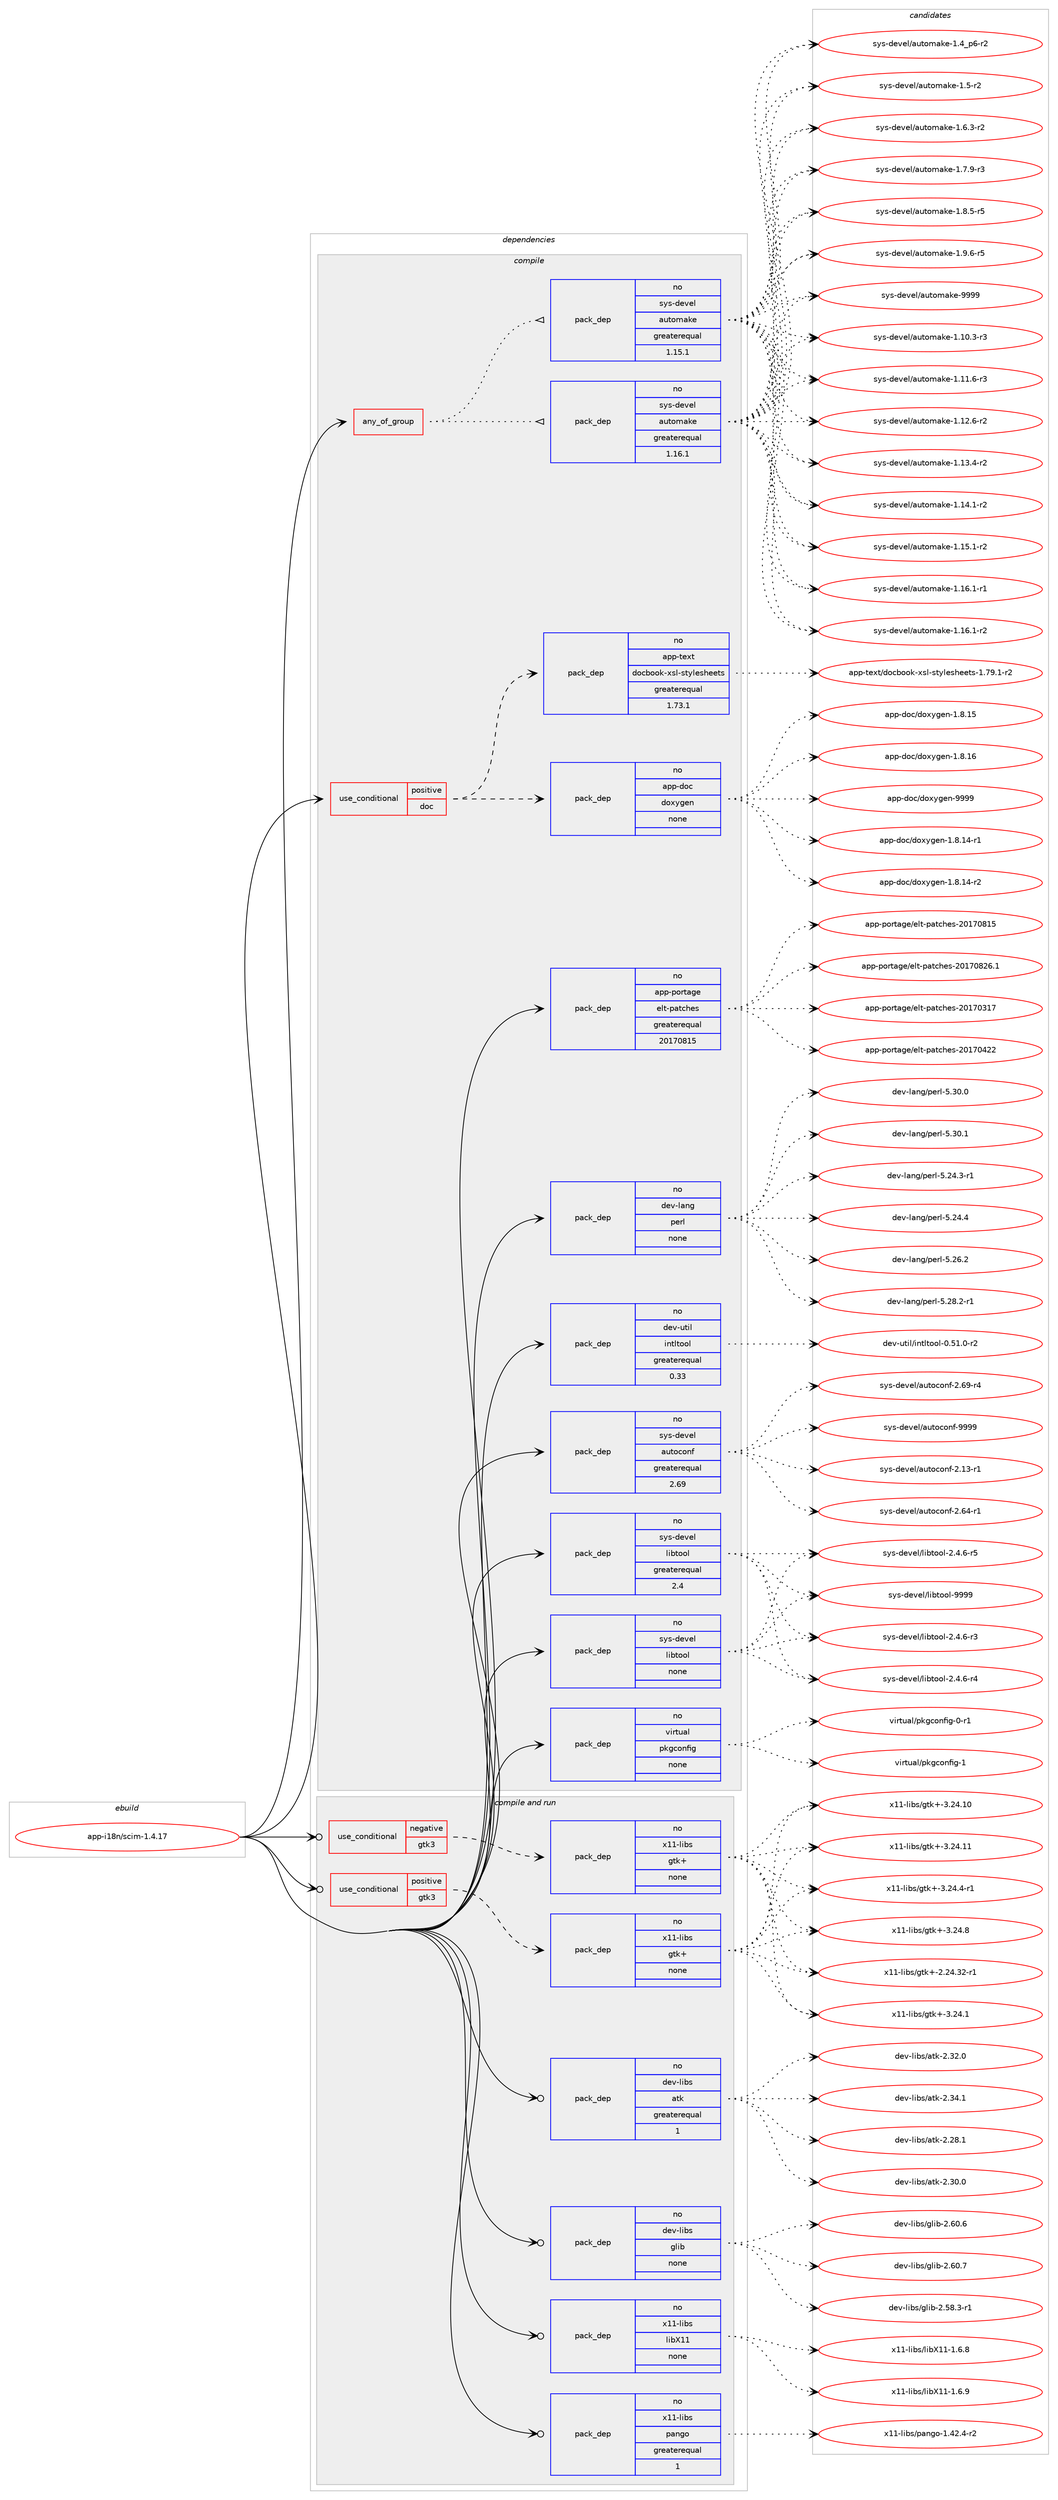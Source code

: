 digraph prolog {

# *************
# Graph options
# *************

newrank=true;
concentrate=true;
compound=true;
graph [rankdir=LR,fontname=Helvetica,fontsize=10,ranksep=1.5];#, ranksep=2.5, nodesep=0.2];
edge  [arrowhead=vee];
node  [fontname=Helvetica,fontsize=10];

# **********
# The ebuild
# **********

subgraph cluster_leftcol {
color=gray;
rank=same;
label=<<i>ebuild</i>>;
id [label="app-i18n/scim-1.4.17", color=red, width=4, href="../app-i18n/scim-1.4.17.svg"];
}

# ****************
# The dependencies
# ****************

subgraph cluster_midcol {
color=gray;
label=<<i>dependencies</i>>;
subgraph cluster_compile {
fillcolor="#eeeeee";
style=filled;
label=<<i>compile</i>>;
subgraph any8617 {
dependency495572 [label=<<TABLE BORDER="0" CELLBORDER="1" CELLSPACING="0" CELLPADDING="4"><TR><TD CELLPADDING="10">any_of_group</TD></TR></TABLE>>, shape=none, color=red];subgraph pack368210 {
dependency495573 [label=<<TABLE BORDER="0" CELLBORDER="1" CELLSPACING="0" CELLPADDING="4" WIDTH="220"><TR><TD ROWSPAN="6" CELLPADDING="30">pack_dep</TD></TR><TR><TD WIDTH="110">no</TD></TR><TR><TD>sys-devel</TD></TR><TR><TD>automake</TD></TR><TR><TD>greaterequal</TD></TR><TR><TD>1.16.1</TD></TR></TABLE>>, shape=none, color=blue];
}
dependency495572:e -> dependency495573:w [weight=20,style="dotted",arrowhead="oinv"];
subgraph pack368211 {
dependency495574 [label=<<TABLE BORDER="0" CELLBORDER="1" CELLSPACING="0" CELLPADDING="4" WIDTH="220"><TR><TD ROWSPAN="6" CELLPADDING="30">pack_dep</TD></TR><TR><TD WIDTH="110">no</TD></TR><TR><TD>sys-devel</TD></TR><TR><TD>automake</TD></TR><TR><TD>greaterequal</TD></TR><TR><TD>1.15.1</TD></TR></TABLE>>, shape=none, color=blue];
}
dependency495572:e -> dependency495574:w [weight=20,style="dotted",arrowhead="oinv"];
}
id:e -> dependency495572:w [weight=20,style="solid",arrowhead="vee"];
subgraph cond118433 {
dependency495575 [label=<<TABLE BORDER="0" CELLBORDER="1" CELLSPACING="0" CELLPADDING="4"><TR><TD ROWSPAN="3" CELLPADDING="10">use_conditional</TD></TR><TR><TD>positive</TD></TR><TR><TD>doc</TD></TR></TABLE>>, shape=none, color=red];
subgraph pack368212 {
dependency495576 [label=<<TABLE BORDER="0" CELLBORDER="1" CELLSPACING="0" CELLPADDING="4" WIDTH="220"><TR><TD ROWSPAN="6" CELLPADDING="30">pack_dep</TD></TR><TR><TD WIDTH="110">no</TD></TR><TR><TD>app-doc</TD></TR><TR><TD>doxygen</TD></TR><TR><TD>none</TD></TR><TR><TD></TD></TR></TABLE>>, shape=none, color=blue];
}
dependency495575:e -> dependency495576:w [weight=20,style="dashed",arrowhead="vee"];
subgraph pack368213 {
dependency495577 [label=<<TABLE BORDER="0" CELLBORDER="1" CELLSPACING="0" CELLPADDING="4" WIDTH="220"><TR><TD ROWSPAN="6" CELLPADDING="30">pack_dep</TD></TR><TR><TD WIDTH="110">no</TD></TR><TR><TD>app-text</TD></TR><TR><TD>docbook-xsl-stylesheets</TD></TR><TR><TD>greaterequal</TD></TR><TR><TD>1.73.1</TD></TR></TABLE>>, shape=none, color=blue];
}
dependency495575:e -> dependency495577:w [weight=20,style="dashed",arrowhead="vee"];
}
id:e -> dependency495575:w [weight=20,style="solid",arrowhead="vee"];
subgraph pack368214 {
dependency495578 [label=<<TABLE BORDER="0" CELLBORDER="1" CELLSPACING="0" CELLPADDING="4" WIDTH="220"><TR><TD ROWSPAN="6" CELLPADDING="30">pack_dep</TD></TR><TR><TD WIDTH="110">no</TD></TR><TR><TD>app-portage</TD></TR><TR><TD>elt-patches</TD></TR><TR><TD>greaterequal</TD></TR><TR><TD>20170815</TD></TR></TABLE>>, shape=none, color=blue];
}
id:e -> dependency495578:w [weight=20,style="solid",arrowhead="vee"];
subgraph pack368215 {
dependency495579 [label=<<TABLE BORDER="0" CELLBORDER="1" CELLSPACING="0" CELLPADDING="4" WIDTH="220"><TR><TD ROWSPAN="6" CELLPADDING="30">pack_dep</TD></TR><TR><TD WIDTH="110">no</TD></TR><TR><TD>dev-lang</TD></TR><TR><TD>perl</TD></TR><TR><TD>none</TD></TR><TR><TD></TD></TR></TABLE>>, shape=none, color=blue];
}
id:e -> dependency495579:w [weight=20,style="solid",arrowhead="vee"];
subgraph pack368216 {
dependency495580 [label=<<TABLE BORDER="0" CELLBORDER="1" CELLSPACING="0" CELLPADDING="4" WIDTH="220"><TR><TD ROWSPAN="6" CELLPADDING="30">pack_dep</TD></TR><TR><TD WIDTH="110">no</TD></TR><TR><TD>dev-util</TD></TR><TR><TD>intltool</TD></TR><TR><TD>greaterequal</TD></TR><TR><TD>0.33</TD></TR></TABLE>>, shape=none, color=blue];
}
id:e -> dependency495580:w [weight=20,style="solid",arrowhead="vee"];
subgraph pack368217 {
dependency495581 [label=<<TABLE BORDER="0" CELLBORDER="1" CELLSPACING="0" CELLPADDING="4" WIDTH="220"><TR><TD ROWSPAN="6" CELLPADDING="30">pack_dep</TD></TR><TR><TD WIDTH="110">no</TD></TR><TR><TD>sys-devel</TD></TR><TR><TD>autoconf</TD></TR><TR><TD>greaterequal</TD></TR><TR><TD>2.69</TD></TR></TABLE>>, shape=none, color=blue];
}
id:e -> dependency495581:w [weight=20,style="solid",arrowhead="vee"];
subgraph pack368218 {
dependency495582 [label=<<TABLE BORDER="0" CELLBORDER="1" CELLSPACING="0" CELLPADDING="4" WIDTH="220"><TR><TD ROWSPAN="6" CELLPADDING="30">pack_dep</TD></TR><TR><TD WIDTH="110">no</TD></TR><TR><TD>sys-devel</TD></TR><TR><TD>libtool</TD></TR><TR><TD>greaterequal</TD></TR><TR><TD>2.4</TD></TR></TABLE>>, shape=none, color=blue];
}
id:e -> dependency495582:w [weight=20,style="solid",arrowhead="vee"];
subgraph pack368219 {
dependency495583 [label=<<TABLE BORDER="0" CELLBORDER="1" CELLSPACING="0" CELLPADDING="4" WIDTH="220"><TR><TD ROWSPAN="6" CELLPADDING="30">pack_dep</TD></TR><TR><TD WIDTH="110">no</TD></TR><TR><TD>sys-devel</TD></TR><TR><TD>libtool</TD></TR><TR><TD>none</TD></TR><TR><TD></TD></TR></TABLE>>, shape=none, color=blue];
}
id:e -> dependency495583:w [weight=20,style="solid",arrowhead="vee"];
subgraph pack368220 {
dependency495584 [label=<<TABLE BORDER="0" CELLBORDER="1" CELLSPACING="0" CELLPADDING="4" WIDTH="220"><TR><TD ROWSPAN="6" CELLPADDING="30">pack_dep</TD></TR><TR><TD WIDTH="110">no</TD></TR><TR><TD>virtual</TD></TR><TR><TD>pkgconfig</TD></TR><TR><TD>none</TD></TR><TR><TD></TD></TR></TABLE>>, shape=none, color=blue];
}
id:e -> dependency495584:w [weight=20,style="solid",arrowhead="vee"];
}
subgraph cluster_compileandrun {
fillcolor="#eeeeee";
style=filled;
label=<<i>compile and run</i>>;
subgraph cond118434 {
dependency495585 [label=<<TABLE BORDER="0" CELLBORDER="1" CELLSPACING="0" CELLPADDING="4"><TR><TD ROWSPAN="3" CELLPADDING="10">use_conditional</TD></TR><TR><TD>negative</TD></TR><TR><TD>gtk3</TD></TR></TABLE>>, shape=none, color=red];
subgraph pack368221 {
dependency495586 [label=<<TABLE BORDER="0" CELLBORDER="1" CELLSPACING="0" CELLPADDING="4" WIDTH="220"><TR><TD ROWSPAN="6" CELLPADDING="30">pack_dep</TD></TR><TR><TD WIDTH="110">no</TD></TR><TR><TD>x11-libs</TD></TR><TR><TD>gtk+</TD></TR><TR><TD>none</TD></TR><TR><TD></TD></TR></TABLE>>, shape=none, color=blue];
}
dependency495585:e -> dependency495586:w [weight=20,style="dashed",arrowhead="vee"];
}
id:e -> dependency495585:w [weight=20,style="solid",arrowhead="odotvee"];
subgraph cond118435 {
dependency495587 [label=<<TABLE BORDER="0" CELLBORDER="1" CELLSPACING="0" CELLPADDING="4"><TR><TD ROWSPAN="3" CELLPADDING="10">use_conditional</TD></TR><TR><TD>positive</TD></TR><TR><TD>gtk3</TD></TR></TABLE>>, shape=none, color=red];
subgraph pack368222 {
dependency495588 [label=<<TABLE BORDER="0" CELLBORDER="1" CELLSPACING="0" CELLPADDING="4" WIDTH="220"><TR><TD ROWSPAN="6" CELLPADDING="30">pack_dep</TD></TR><TR><TD WIDTH="110">no</TD></TR><TR><TD>x11-libs</TD></TR><TR><TD>gtk+</TD></TR><TR><TD>none</TD></TR><TR><TD></TD></TR></TABLE>>, shape=none, color=blue];
}
dependency495587:e -> dependency495588:w [weight=20,style="dashed",arrowhead="vee"];
}
id:e -> dependency495587:w [weight=20,style="solid",arrowhead="odotvee"];
subgraph pack368223 {
dependency495589 [label=<<TABLE BORDER="0" CELLBORDER="1" CELLSPACING="0" CELLPADDING="4" WIDTH="220"><TR><TD ROWSPAN="6" CELLPADDING="30">pack_dep</TD></TR><TR><TD WIDTH="110">no</TD></TR><TR><TD>dev-libs</TD></TR><TR><TD>atk</TD></TR><TR><TD>greaterequal</TD></TR><TR><TD>1</TD></TR></TABLE>>, shape=none, color=blue];
}
id:e -> dependency495589:w [weight=20,style="solid",arrowhead="odotvee"];
subgraph pack368224 {
dependency495590 [label=<<TABLE BORDER="0" CELLBORDER="1" CELLSPACING="0" CELLPADDING="4" WIDTH="220"><TR><TD ROWSPAN="6" CELLPADDING="30">pack_dep</TD></TR><TR><TD WIDTH="110">no</TD></TR><TR><TD>dev-libs</TD></TR><TR><TD>glib</TD></TR><TR><TD>none</TD></TR><TR><TD></TD></TR></TABLE>>, shape=none, color=blue];
}
id:e -> dependency495590:w [weight=20,style="solid",arrowhead="odotvee"];
subgraph pack368225 {
dependency495591 [label=<<TABLE BORDER="0" CELLBORDER="1" CELLSPACING="0" CELLPADDING="4" WIDTH="220"><TR><TD ROWSPAN="6" CELLPADDING="30">pack_dep</TD></TR><TR><TD WIDTH="110">no</TD></TR><TR><TD>x11-libs</TD></TR><TR><TD>libX11</TD></TR><TR><TD>none</TD></TR><TR><TD></TD></TR></TABLE>>, shape=none, color=blue];
}
id:e -> dependency495591:w [weight=20,style="solid",arrowhead="odotvee"];
subgraph pack368226 {
dependency495592 [label=<<TABLE BORDER="0" CELLBORDER="1" CELLSPACING="0" CELLPADDING="4" WIDTH="220"><TR><TD ROWSPAN="6" CELLPADDING="30">pack_dep</TD></TR><TR><TD WIDTH="110">no</TD></TR><TR><TD>x11-libs</TD></TR><TR><TD>pango</TD></TR><TR><TD>greaterequal</TD></TR><TR><TD>1</TD></TR></TABLE>>, shape=none, color=blue];
}
id:e -> dependency495592:w [weight=20,style="solid",arrowhead="odotvee"];
}
subgraph cluster_run {
fillcolor="#eeeeee";
style=filled;
label=<<i>run</i>>;
}
}

# **************
# The candidates
# **************

subgraph cluster_choices {
rank=same;
color=gray;
label=<<i>candidates</i>>;

subgraph choice368210 {
color=black;
nodesep=1;
choice11512111545100101118101108479711711611110997107101454946494846514511451 [label="sys-devel/automake-1.10.3-r3", color=red, width=4,href="../sys-devel/automake-1.10.3-r3.svg"];
choice11512111545100101118101108479711711611110997107101454946494946544511451 [label="sys-devel/automake-1.11.6-r3", color=red, width=4,href="../sys-devel/automake-1.11.6-r3.svg"];
choice11512111545100101118101108479711711611110997107101454946495046544511450 [label="sys-devel/automake-1.12.6-r2", color=red, width=4,href="../sys-devel/automake-1.12.6-r2.svg"];
choice11512111545100101118101108479711711611110997107101454946495146524511450 [label="sys-devel/automake-1.13.4-r2", color=red, width=4,href="../sys-devel/automake-1.13.4-r2.svg"];
choice11512111545100101118101108479711711611110997107101454946495246494511450 [label="sys-devel/automake-1.14.1-r2", color=red, width=4,href="../sys-devel/automake-1.14.1-r2.svg"];
choice11512111545100101118101108479711711611110997107101454946495346494511450 [label="sys-devel/automake-1.15.1-r2", color=red, width=4,href="../sys-devel/automake-1.15.1-r2.svg"];
choice11512111545100101118101108479711711611110997107101454946495446494511449 [label="sys-devel/automake-1.16.1-r1", color=red, width=4,href="../sys-devel/automake-1.16.1-r1.svg"];
choice11512111545100101118101108479711711611110997107101454946495446494511450 [label="sys-devel/automake-1.16.1-r2", color=red, width=4,href="../sys-devel/automake-1.16.1-r2.svg"];
choice115121115451001011181011084797117116111109971071014549465295112544511450 [label="sys-devel/automake-1.4_p6-r2", color=red, width=4,href="../sys-devel/automake-1.4_p6-r2.svg"];
choice11512111545100101118101108479711711611110997107101454946534511450 [label="sys-devel/automake-1.5-r2", color=red, width=4,href="../sys-devel/automake-1.5-r2.svg"];
choice115121115451001011181011084797117116111109971071014549465446514511450 [label="sys-devel/automake-1.6.3-r2", color=red, width=4,href="../sys-devel/automake-1.6.3-r2.svg"];
choice115121115451001011181011084797117116111109971071014549465546574511451 [label="sys-devel/automake-1.7.9-r3", color=red, width=4,href="../sys-devel/automake-1.7.9-r3.svg"];
choice115121115451001011181011084797117116111109971071014549465646534511453 [label="sys-devel/automake-1.8.5-r5", color=red, width=4,href="../sys-devel/automake-1.8.5-r5.svg"];
choice115121115451001011181011084797117116111109971071014549465746544511453 [label="sys-devel/automake-1.9.6-r5", color=red, width=4,href="../sys-devel/automake-1.9.6-r5.svg"];
choice115121115451001011181011084797117116111109971071014557575757 [label="sys-devel/automake-9999", color=red, width=4,href="../sys-devel/automake-9999.svg"];
dependency495573:e -> choice11512111545100101118101108479711711611110997107101454946494846514511451:w [style=dotted,weight="100"];
dependency495573:e -> choice11512111545100101118101108479711711611110997107101454946494946544511451:w [style=dotted,weight="100"];
dependency495573:e -> choice11512111545100101118101108479711711611110997107101454946495046544511450:w [style=dotted,weight="100"];
dependency495573:e -> choice11512111545100101118101108479711711611110997107101454946495146524511450:w [style=dotted,weight="100"];
dependency495573:e -> choice11512111545100101118101108479711711611110997107101454946495246494511450:w [style=dotted,weight="100"];
dependency495573:e -> choice11512111545100101118101108479711711611110997107101454946495346494511450:w [style=dotted,weight="100"];
dependency495573:e -> choice11512111545100101118101108479711711611110997107101454946495446494511449:w [style=dotted,weight="100"];
dependency495573:e -> choice11512111545100101118101108479711711611110997107101454946495446494511450:w [style=dotted,weight="100"];
dependency495573:e -> choice115121115451001011181011084797117116111109971071014549465295112544511450:w [style=dotted,weight="100"];
dependency495573:e -> choice11512111545100101118101108479711711611110997107101454946534511450:w [style=dotted,weight="100"];
dependency495573:e -> choice115121115451001011181011084797117116111109971071014549465446514511450:w [style=dotted,weight="100"];
dependency495573:e -> choice115121115451001011181011084797117116111109971071014549465546574511451:w [style=dotted,weight="100"];
dependency495573:e -> choice115121115451001011181011084797117116111109971071014549465646534511453:w [style=dotted,weight="100"];
dependency495573:e -> choice115121115451001011181011084797117116111109971071014549465746544511453:w [style=dotted,weight="100"];
dependency495573:e -> choice115121115451001011181011084797117116111109971071014557575757:w [style=dotted,weight="100"];
}
subgraph choice368211 {
color=black;
nodesep=1;
choice11512111545100101118101108479711711611110997107101454946494846514511451 [label="sys-devel/automake-1.10.3-r3", color=red, width=4,href="../sys-devel/automake-1.10.3-r3.svg"];
choice11512111545100101118101108479711711611110997107101454946494946544511451 [label="sys-devel/automake-1.11.6-r3", color=red, width=4,href="../sys-devel/automake-1.11.6-r3.svg"];
choice11512111545100101118101108479711711611110997107101454946495046544511450 [label="sys-devel/automake-1.12.6-r2", color=red, width=4,href="../sys-devel/automake-1.12.6-r2.svg"];
choice11512111545100101118101108479711711611110997107101454946495146524511450 [label="sys-devel/automake-1.13.4-r2", color=red, width=4,href="../sys-devel/automake-1.13.4-r2.svg"];
choice11512111545100101118101108479711711611110997107101454946495246494511450 [label="sys-devel/automake-1.14.1-r2", color=red, width=4,href="../sys-devel/automake-1.14.1-r2.svg"];
choice11512111545100101118101108479711711611110997107101454946495346494511450 [label="sys-devel/automake-1.15.1-r2", color=red, width=4,href="../sys-devel/automake-1.15.1-r2.svg"];
choice11512111545100101118101108479711711611110997107101454946495446494511449 [label="sys-devel/automake-1.16.1-r1", color=red, width=4,href="../sys-devel/automake-1.16.1-r1.svg"];
choice11512111545100101118101108479711711611110997107101454946495446494511450 [label="sys-devel/automake-1.16.1-r2", color=red, width=4,href="../sys-devel/automake-1.16.1-r2.svg"];
choice115121115451001011181011084797117116111109971071014549465295112544511450 [label="sys-devel/automake-1.4_p6-r2", color=red, width=4,href="../sys-devel/automake-1.4_p6-r2.svg"];
choice11512111545100101118101108479711711611110997107101454946534511450 [label="sys-devel/automake-1.5-r2", color=red, width=4,href="../sys-devel/automake-1.5-r2.svg"];
choice115121115451001011181011084797117116111109971071014549465446514511450 [label="sys-devel/automake-1.6.3-r2", color=red, width=4,href="../sys-devel/automake-1.6.3-r2.svg"];
choice115121115451001011181011084797117116111109971071014549465546574511451 [label="sys-devel/automake-1.7.9-r3", color=red, width=4,href="../sys-devel/automake-1.7.9-r3.svg"];
choice115121115451001011181011084797117116111109971071014549465646534511453 [label="sys-devel/automake-1.8.5-r5", color=red, width=4,href="../sys-devel/automake-1.8.5-r5.svg"];
choice115121115451001011181011084797117116111109971071014549465746544511453 [label="sys-devel/automake-1.9.6-r5", color=red, width=4,href="../sys-devel/automake-1.9.6-r5.svg"];
choice115121115451001011181011084797117116111109971071014557575757 [label="sys-devel/automake-9999", color=red, width=4,href="../sys-devel/automake-9999.svg"];
dependency495574:e -> choice11512111545100101118101108479711711611110997107101454946494846514511451:w [style=dotted,weight="100"];
dependency495574:e -> choice11512111545100101118101108479711711611110997107101454946494946544511451:w [style=dotted,weight="100"];
dependency495574:e -> choice11512111545100101118101108479711711611110997107101454946495046544511450:w [style=dotted,weight="100"];
dependency495574:e -> choice11512111545100101118101108479711711611110997107101454946495146524511450:w [style=dotted,weight="100"];
dependency495574:e -> choice11512111545100101118101108479711711611110997107101454946495246494511450:w [style=dotted,weight="100"];
dependency495574:e -> choice11512111545100101118101108479711711611110997107101454946495346494511450:w [style=dotted,weight="100"];
dependency495574:e -> choice11512111545100101118101108479711711611110997107101454946495446494511449:w [style=dotted,weight="100"];
dependency495574:e -> choice11512111545100101118101108479711711611110997107101454946495446494511450:w [style=dotted,weight="100"];
dependency495574:e -> choice115121115451001011181011084797117116111109971071014549465295112544511450:w [style=dotted,weight="100"];
dependency495574:e -> choice11512111545100101118101108479711711611110997107101454946534511450:w [style=dotted,weight="100"];
dependency495574:e -> choice115121115451001011181011084797117116111109971071014549465446514511450:w [style=dotted,weight="100"];
dependency495574:e -> choice115121115451001011181011084797117116111109971071014549465546574511451:w [style=dotted,weight="100"];
dependency495574:e -> choice115121115451001011181011084797117116111109971071014549465646534511453:w [style=dotted,weight="100"];
dependency495574:e -> choice115121115451001011181011084797117116111109971071014549465746544511453:w [style=dotted,weight="100"];
dependency495574:e -> choice115121115451001011181011084797117116111109971071014557575757:w [style=dotted,weight="100"];
}
subgraph choice368212 {
color=black;
nodesep=1;
choice97112112451001119947100111120121103101110454946564649524511449 [label="app-doc/doxygen-1.8.14-r1", color=red, width=4,href="../app-doc/doxygen-1.8.14-r1.svg"];
choice97112112451001119947100111120121103101110454946564649524511450 [label="app-doc/doxygen-1.8.14-r2", color=red, width=4,href="../app-doc/doxygen-1.8.14-r2.svg"];
choice9711211245100111994710011112012110310111045494656464953 [label="app-doc/doxygen-1.8.15", color=red, width=4,href="../app-doc/doxygen-1.8.15.svg"];
choice9711211245100111994710011112012110310111045494656464954 [label="app-doc/doxygen-1.8.16", color=red, width=4,href="../app-doc/doxygen-1.8.16.svg"];
choice971121124510011199471001111201211031011104557575757 [label="app-doc/doxygen-9999", color=red, width=4,href="../app-doc/doxygen-9999.svg"];
dependency495576:e -> choice97112112451001119947100111120121103101110454946564649524511449:w [style=dotted,weight="100"];
dependency495576:e -> choice97112112451001119947100111120121103101110454946564649524511450:w [style=dotted,weight="100"];
dependency495576:e -> choice9711211245100111994710011112012110310111045494656464953:w [style=dotted,weight="100"];
dependency495576:e -> choice9711211245100111994710011112012110310111045494656464954:w [style=dotted,weight="100"];
dependency495576:e -> choice971121124510011199471001111201211031011104557575757:w [style=dotted,weight="100"];
}
subgraph choice368213 {
color=black;
nodesep=1;
choice97112112451161011201164710011199981111111074512011510845115116121108101115104101101116115454946555746494511450 [label="app-text/docbook-xsl-stylesheets-1.79.1-r2", color=red, width=4,href="../app-text/docbook-xsl-stylesheets-1.79.1-r2.svg"];
dependency495577:e -> choice97112112451161011201164710011199981111111074512011510845115116121108101115104101101116115454946555746494511450:w [style=dotted,weight="100"];
}
subgraph choice368214 {
color=black;
nodesep=1;
choice97112112451121111141169710310147101108116451129711699104101115455048495548514955 [label="app-portage/elt-patches-20170317", color=red, width=4,href="../app-portage/elt-patches-20170317.svg"];
choice97112112451121111141169710310147101108116451129711699104101115455048495548525050 [label="app-portage/elt-patches-20170422", color=red, width=4,href="../app-portage/elt-patches-20170422.svg"];
choice97112112451121111141169710310147101108116451129711699104101115455048495548564953 [label="app-portage/elt-patches-20170815", color=red, width=4,href="../app-portage/elt-patches-20170815.svg"];
choice971121124511211111411697103101471011081164511297116991041011154550484955485650544649 [label="app-portage/elt-patches-20170826.1", color=red, width=4,href="../app-portage/elt-patches-20170826.1.svg"];
dependency495578:e -> choice97112112451121111141169710310147101108116451129711699104101115455048495548514955:w [style=dotted,weight="100"];
dependency495578:e -> choice97112112451121111141169710310147101108116451129711699104101115455048495548525050:w [style=dotted,weight="100"];
dependency495578:e -> choice97112112451121111141169710310147101108116451129711699104101115455048495548564953:w [style=dotted,weight="100"];
dependency495578:e -> choice971121124511211111411697103101471011081164511297116991041011154550484955485650544649:w [style=dotted,weight="100"];
}
subgraph choice368215 {
color=black;
nodesep=1;
choice100101118451089711010347112101114108455346505246514511449 [label="dev-lang/perl-5.24.3-r1", color=red, width=4,href="../dev-lang/perl-5.24.3-r1.svg"];
choice10010111845108971101034711210111410845534650524652 [label="dev-lang/perl-5.24.4", color=red, width=4,href="../dev-lang/perl-5.24.4.svg"];
choice10010111845108971101034711210111410845534650544650 [label="dev-lang/perl-5.26.2", color=red, width=4,href="../dev-lang/perl-5.26.2.svg"];
choice100101118451089711010347112101114108455346505646504511449 [label="dev-lang/perl-5.28.2-r1", color=red, width=4,href="../dev-lang/perl-5.28.2-r1.svg"];
choice10010111845108971101034711210111410845534651484648 [label="dev-lang/perl-5.30.0", color=red, width=4,href="../dev-lang/perl-5.30.0.svg"];
choice10010111845108971101034711210111410845534651484649 [label="dev-lang/perl-5.30.1", color=red, width=4,href="../dev-lang/perl-5.30.1.svg"];
dependency495579:e -> choice100101118451089711010347112101114108455346505246514511449:w [style=dotted,weight="100"];
dependency495579:e -> choice10010111845108971101034711210111410845534650524652:w [style=dotted,weight="100"];
dependency495579:e -> choice10010111845108971101034711210111410845534650544650:w [style=dotted,weight="100"];
dependency495579:e -> choice100101118451089711010347112101114108455346505646504511449:w [style=dotted,weight="100"];
dependency495579:e -> choice10010111845108971101034711210111410845534651484648:w [style=dotted,weight="100"];
dependency495579:e -> choice10010111845108971101034711210111410845534651484649:w [style=dotted,weight="100"];
}
subgraph choice368216 {
color=black;
nodesep=1;
choice1001011184511711610510847105110116108116111111108454846534946484511450 [label="dev-util/intltool-0.51.0-r2", color=red, width=4,href="../dev-util/intltool-0.51.0-r2.svg"];
dependency495580:e -> choice1001011184511711610510847105110116108116111111108454846534946484511450:w [style=dotted,weight="100"];
}
subgraph choice368217 {
color=black;
nodesep=1;
choice1151211154510010111810110847971171161119911111010245504649514511449 [label="sys-devel/autoconf-2.13-r1", color=red, width=4,href="../sys-devel/autoconf-2.13-r1.svg"];
choice1151211154510010111810110847971171161119911111010245504654524511449 [label="sys-devel/autoconf-2.64-r1", color=red, width=4,href="../sys-devel/autoconf-2.64-r1.svg"];
choice1151211154510010111810110847971171161119911111010245504654574511452 [label="sys-devel/autoconf-2.69-r4", color=red, width=4,href="../sys-devel/autoconf-2.69-r4.svg"];
choice115121115451001011181011084797117116111991111101024557575757 [label="sys-devel/autoconf-9999", color=red, width=4,href="../sys-devel/autoconf-9999.svg"];
dependency495581:e -> choice1151211154510010111810110847971171161119911111010245504649514511449:w [style=dotted,weight="100"];
dependency495581:e -> choice1151211154510010111810110847971171161119911111010245504654524511449:w [style=dotted,weight="100"];
dependency495581:e -> choice1151211154510010111810110847971171161119911111010245504654574511452:w [style=dotted,weight="100"];
dependency495581:e -> choice115121115451001011181011084797117116111991111101024557575757:w [style=dotted,weight="100"];
}
subgraph choice368218 {
color=black;
nodesep=1;
choice1151211154510010111810110847108105981161111111084550465246544511451 [label="sys-devel/libtool-2.4.6-r3", color=red, width=4,href="../sys-devel/libtool-2.4.6-r3.svg"];
choice1151211154510010111810110847108105981161111111084550465246544511452 [label="sys-devel/libtool-2.4.6-r4", color=red, width=4,href="../sys-devel/libtool-2.4.6-r4.svg"];
choice1151211154510010111810110847108105981161111111084550465246544511453 [label="sys-devel/libtool-2.4.6-r5", color=red, width=4,href="../sys-devel/libtool-2.4.6-r5.svg"];
choice1151211154510010111810110847108105981161111111084557575757 [label="sys-devel/libtool-9999", color=red, width=4,href="../sys-devel/libtool-9999.svg"];
dependency495582:e -> choice1151211154510010111810110847108105981161111111084550465246544511451:w [style=dotted,weight="100"];
dependency495582:e -> choice1151211154510010111810110847108105981161111111084550465246544511452:w [style=dotted,weight="100"];
dependency495582:e -> choice1151211154510010111810110847108105981161111111084550465246544511453:w [style=dotted,weight="100"];
dependency495582:e -> choice1151211154510010111810110847108105981161111111084557575757:w [style=dotted,weight="100"];
}
subgraph choice368219 {
color=black;
nodesep=1;
choice1151211154510010111810110847108105981161111111084550465246544511451 [label="sys-devel/libtool-2.4.6-r3", color=red, width=4,href="../sys-devel/libtool-2.4.6-r3.svg"];
choice1151211154510010111810110847108105981161111111084550465246544511452 [label="sys-devel/libtool-2.4.6-r4", color=red, width=4,href="../sys-devel/libtool-2.4.6-r4.svg"];
choice1151211154510010111810110847108105981161111111084550465246544511453 [label="sys-devel/libtool-2.4.6-r5", color=red, width=4,href="../sys-devel/libtool-2.4.6-r5.svg"];
choice1151211154510010111810110847108105981161111111084557575757 [label="sys-devel/libtool-9999", color=red, width=4,href="../sys-devel/libtool-9999.svg"];
dependency495583:e -> choice1151211154510010111810110847108105981161111111084550465246544511451:w [style=dotted,weight="100"];
dependency495583:e -> choice1151211154510010111810110847108105981161111111084550465246544511452:w [style=dotted,weight="100"];
dependency495583:e -> choice1151211154510010111810110847108105981161111111084550465246544511453:w [style=dotted,weight="100"];
dependency495583:e -> choice1151211154510010111810110847108105981161111111084557575757:w [style=dotted,weight="100"];
}
subgraph choice368220 {
color=black;
nodesep=1;
choice11810511411611797108471121071039911111010210510345484511449 [label="virtual/pkgconfig-0-r1", color=red, width=4,href="../virtual/pkgconfig-0-r1.svg"];
choice1181051141161179710847112107103991111101021051034549 [label="virtual/pkgconfig-1", color=red, width=4,href="../virtual/pkgconfig-1.svg"];
dependency495584:e -> choice11810511411611797108471121071039911111010210510345484511449:w [style=dotted,weight="100"];
dependency495584:e -> choice1181051141161179710847112107103991111101021051034549:w [style=dotted,weight="100"];
}
subgraph choice368221 {
color=black;
nodesep=1;
choice12049494510810598115471031161074345504650524651504511449 [label="x11-libs/gtk+-2.24.32-r1", color=red, width=4,href="../x11-libs/gtk+-2.24.32-r1.svg"];
choice12049494510810598115471031161074345514650524649 [label="x11-libs/gtk+-3.24.1", color=red, width=4,href="../x11-libs/gtk+-3.24.1.svg"];
choice1204949451081059811547103116107434551465052464948 [label="x11-libs/gtk+-3.24.10", color=red, width=4,href="../x11-libs/gtk+-3.24.10.svg"];
choice1204949451081059811547103116107434551465052464949 [label="x11-libs/gtk+-3.24.11", color=red, width=4,href="../x11-libs/gtk+-3.24.11.svg"];
choice120494945108105981154710311610743455146505246524511449 [label="x11-libs/gtk+-3.24.4-r1", color=red, width=4,href="../x11-libs/gtk+-3.24.4-r1.svg"];
choice12049494510810598115471031161074345514650524656 [label="x11-libs/gtk+-3.24.8", color=red, width=4,href="../x11-libs/gtk+-3.24.8.svg"];
dependency495586:e -> choice12049494510810598115471031161074345504650524651504511449:w [style=dotted,weight="100"];
dependency495586:e -> choice12049494510810598115471031161074345514650524649:w [style=dotted,weight="100"];
dependency495586:e -> choice1204949451081059811547103116107434551465052464948:w [style=dotted,weight="100"];
dependency495586:e -> choice1204949451081059811547103116107434551465052464949:w [style=dotted,weight="100"];
dependency495586:e -> choice120494945108105981154710311610743455146505246524511449:w [style=dotted,weight="100"];
dependency495586:e -> choice12049494510810598115471031161074345514650524656:w [style=dotted,weight="100"];
}
subgraph choice368222 {
color=black;
nodesep=1;
choice12049494510810598115471031161074345504650524651504511449 [label="x11-libs/gtk+-2.24.32-r1", color=red, width=4,href="../x11-libs/gtk+-2.24.32-r1.svg"];
choice12049494510810598115471031161074345514650524649 [label="x11-libs/gtk+-3.24.1", color=red, width=4,href="../x11-libs/gtk+-3.24.1.svg"];
choice1204949451081059811547103116107434551465052464948 [label="x11-libs/gtk+-3.24.10", color=red, width=4,href="../x11-libs/gtk+-3.24.10.svg"];
choice1204949451081059811547103116107434551465052464949 [label="x11-libs/gtk+-3.24.11", color=red, width=4,href="../x11-libs/gtk+-3.24.11.svg"];
choice120494945108105981154710311610743455146505246524511449 [label="x11-libs/gtk+-3.24.4-r1", color=red, width=4,href="../x11-libs/gtk+-3.24.4-r1.svg"];
choice12049494510810598115471031161074345514650524656 [label="x11-libs/gtk+-3.24.8", color=red, width=4,href="../x11-libs/gtk+-3.24.8.svg"];
dependency495588:e -> choice12049494510810598115471031161074345504650524651504511449:w [style=dotted,weight="100"];
dependency495588:e -> choice12049494510810598115471031161074345514650524649:w [style=dotted,weight="100"];
dependency495588:e -> choice1204949451081059811547103116107434551465052464948:w [style=dotted,weight="100"];
dependency495588:e -> choice1204949451081059811547103116107434551465052464949:w [style=dotted,weight="100"];
dependency495588:e -> choice120494945108105981154710311610743455146505246524511449:w [style=dotted,weight="100"];
dependency495588:e -> choice12049494510810598115471031161074345514650524656:w [style=dotted,weight="100"];
}
subgraph choice368223 {
color=black;
nodesep=1;
choice1001011184510810598115479711610745504650564649 [label="dev-libs/atk-2.28.1", color=red, width=4,href="../dev-libs/atk-2.28.1.svg"];
choice1001011184510810598115479711610745504651484648 [label="dev-libs/atk-2.30.0", color=red, width=4,href="../dev-libs/atk-2.30.0.svg"];
choice1001011184510810598115479711610745504651504648 [label="dev-libs/atk-2.32.0", color=red, width=4,href="../dev-libs/atk-2.32.0.svg"];
choice1001011184510810598115479711610745504651524649 [label="dev-libs/atk-2.34.1", color=red, width=4,href="../dev-libs/atk-2.34.1.svg"];
dependency495589:e -> choice1001011184510810598115479711610745504650564649:w [style=dotted,weight="100"];
dependency495589:e -> choice1001011184510810598115479711610745504651484648:w [style=dotted,weight="100"];
dependency495589:e -> choice1001011184510810598115479711610745504651504648:w [style=dotted,weight="100"];
dependency495589:e -> choice1001011184510810598115479711610745504651524649:w [style=dotted,weight="100"];
}
subgraph choice368224 {
color=black;
nodesep=1;
choice10010111845108105981154710310810598455046535646514511449 [label="dev-libs/glib-2.58.3-r1", color=red, width=4,href="../dev-libs/glib-2.58.3-r1.svg"];
choice1001011184510810598115471031081059845504654484654 [label="dev-libs/glib-2.60.6", color=red, width=4,href="../dev-libs/glib-2.60.6.svg"];
choice1001011184510810598115471031081059845504654484655 [label="dev-libs/glib-2.60.7", color=red, width=4,href="../dev-libs/glib-2.60.7.svg"];
dependency495590:e -> choice10010111845108105981154710310810598455046535646514511449:w [style=dotted,weight="100"];
dependency495590:e -> choice1001011184510810598115471031081059845504654484654:w [style=dotted,weight="100"];
dependency495590:e -> choice1001011184510810598115471031081059845504654484655:w [style=dotted,weight="100"];
}
subgraph choice368225 {
color=black;
nodesep=1;
choice120494945108105981154710810598884949454946544656 [label="x11-libs/libX11-1.6.8", color=red, width=4,href="../x11-libs/libX11-1.6.8.svg"];
choice120494945108105981154710810598884949454946544657 [label="x11-libs/libX11-1.6.9", color=red, width=4,href="../x11-libs/libX11-1.6.9.svg"];
dependency495591:e -> choice120494945108105981154710810598884949454946544656:w [style=dotted,weight="100"];
dependency495591:e -> choice120494945108105981154710810598884949454946544657:w [style=dotted,weight="100"];
}
subgraph choice368226 {
color=black;
nodesep=1;
choice120494945108105981154711297110103111454946525046524511450 [label="x11-libs/pango-1.42.4-r2", color=red, width=4,href="../x11-libs/pango-1.42.4-r2.svg"];
dependency495592:e -> choice120494945108105981154711297110103111454946525046524511450:w [style=dotted,weight="100"];
}
}

}
